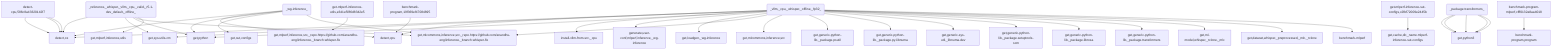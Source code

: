 graph TD
    app-mlperf-inference,d775cac873ee4231_(_reference,_whisper,_vllm,_cpu,_valid,_r5.1-dev_default,_offline_) --> detect,os
    app-mlperf-inference,d775cac873ee4231_(_reference,_whisper,_vllm,_cpu,_valid,_r5.1-dev_default,_offline_) --> get,sys-utils-cm
    app-mlperf-inference,d775cac873ee4231_(_reference,_whisper,_vllm,_cpu,_valid,_r5.1-dev_default,_offline_) --> get,python
    app-mlperf-inference,d775cac873ee4231_(_reference,_whisper,_vllm,_cpu,_valid,_r5.1-dev_default,_offline_) --> get,mlcommons,inference,src,_repo.https://github.com/anandhu-eng/inference,_branch.whisper-fix
    get-mlperf-inference-utils,e341e5f86d8342e5 --> get,mlperf,inference,src,_repo.https://github.com/anandhu-eng/inference,_branch.whisper-fix
    app-mlperf-inference,d775cac873ee4231_(_reference,_whisper,_vllm,_cpu,_valid,_r5.1-dev_default,_offline_) --> get,mlperf,inference,utils
    app-mlperf-inference-mlcommons-python,ff149e9781fc4b65_(_vllm,_cpu,_whisper,_offline,_fp32_) --> detect,os
    detect-cpu,586c8a43320142f7 --> detect,os
    app-mlperf-inference-mlcommons-python,ff149e9781fc4b65_(_vllm,_cpu,_whisper,_offline,_fp32_) --> detect,cpu
    app-mlperf-inference-mlcommons-python,ff149e9781fc4b65_(_vllm,_cpu,_whisper,_offline,_fp32_) --> get,sys-utils-cm
    app-mlperf-inference-mlcommons-python,ff149e9781fc4b65_(_vllm,_cpu,_whisper,_offline,_fp32_) --> get,python
    app-mlperf-inference-mlcommons-python,ff149e9781fc4b65_(_vllm,_cpu,_whisper,_offline,_fp32_) --> install-vllm-from-src,_cpu
    generate-mlperf-inference-user-conf,3af4475745964b93_(_wg-inference_) --> detect,os
    detect-cpu,586c8a43320142f7 --> detect,os
    generate-mlperf-inference-user-conf,3af4475745964b93_(_wg-inference_) --> detect,cpu
    generate-mlperf-inference-user-conf,3af4475745964b93_(_wg-inference_) --> get,python
    get-mlperf-inference-sut-configs,c2fbf72009e2445b --> get,cache,dir,_name.mlperf-inference-sut-configs
    generate-mlperf-inference-user-conf,3af4475745964b93_(_wg-inference_) --> get,sut,configs
    generate-mlperf-inference-user-conf,3af4475745964b93_(_wg-inference_) --> get,mlcommons,inference,src,_repo.https://github.com/anandhu-eng/inference,_branch.whisper-fix
    app-mlperf-inference-mlcommons-python,ff149e9781fc4b65_(_vllm,_cpu,_whisper,_offline,_fp32_) --> generate,user-conf,mlperf,inference,_wg-inference
    app-mlperf-inference-mlcommons-python,ff149e9781fc4b65_(_vllm,_cpu,_whisper,_offline,_fp32_) --> get,loadgen,_wg-inference
    app-mlperf-inference-mlcommons-python,ff149e9781fc4b65_(_vllm,_cpu,_whisper,_offline,_fp32_) --> get,mlcommons,inference,src,_repo.https://github.com/anandhu-eng/inference,_branch.whisper-fix
    app-mlperf-inference-mlcommons-python,ff149e9781fc4b65_(_vllm,_cpu,_whisper,_offline,_fp32_) --> get,mlcommons,inference,src
    get-generic-python-lib,94b62a682bc44791_(_package.psutil_) --> get,python3
    app-mlperf-inference-mlcommons-python,ff149e9781fc4b65_(_vllm,_cpu,_whisper,_offline,_fp32_) --> get,generic-python-lib,_package.psutil
    get-generic-python-lib,94b62a682bc44791_(_package.py-libnuma_) --> get,python3
    app-mlperf-inference-mlcommons-python,ff149e9781fc4b65_(_vllm,_cpu,_whisper,_offline,_fp32_) --> get,generic-python-lib,_package.py-libnuma
    app-mlperf-inference-mlcommons-python,ff149e9781fc4b65_(_vllm,_cpu,_whisper,_offline,_fp32_) --> get,generic-sys-util,_libnuma-dev
    get-generic-python-lib,94b62a682bc44791_(_package.setuptools-scm_) --> get,python3
    app-mlperf-inference-mlcommons-python,ff149e9781fc4b65_(_vllm,_cpu,_whisper,_offline,_fp32_) --> get,generic-python-lib,_package.setuptools-scm
    get-generic-python-lib,94b62a682bc44791_(_package.librosa_) --> get,python3
    app-mlperf-inference-mlcommons-python,ff149e9781fc4b65_(_vllm,_cpu,_whisper,_offline,_fp32_) --> get,generic-python-lib,_package.librosa
    get-generic-python-lib,94b62a682bc44791_(_package.transformers_) --> get,python3
    app-mlperf-inference-mlcommons-python,ff149e9781fc4b65_(_vllm,_cpu,_whisper,_offline,_fp32_) --> get,generic-python-lib,_package.transformers
    app-mlperf-inference-mlcommons-python,ff149e9781fc4b65_(_vllm,_cpu,_whisper,_offline,_fp32_) --> get,ml-model,whisper,_rclone,_mlc
    app-mlperf-inference-mlcommons-python,ff149e9781fc4b65_(_vllm,_cpu,_whisper,_offline,_fp32_) --> get,dataset,whisper,_preprocessed,_mlc,_rclone
    detect-cpu,586c8a43320142f7 --> detect,os
    benchmark-program,19f369ef47084895 --> detect,cpu
    benchmark-program-mlperf,cfff0132a8aa4018 --> benchmark-program,program
    app-mlperf-inference-mlcommons-python,ff149e9781fc4b65_(_vllm,_cpu,_whisper,_offline,_fp32_) --> benchmark-mlperf